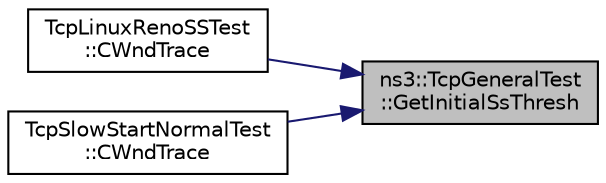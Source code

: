 digraph "ns3::TcpGeneralTest::GetInitialSsThresh"
{
 // LATEX_PDF_SIZE
  edge [fontname="Helvetica",fontsize="10",labelfontname="Helvetica",labelfontsize="10"];
  node [fontname="Helvetica",fontsize="10",shape=record];
  rankdir="RL";
  Node1 [label="ns3::TcpGeneralTest\l::GetInitialSsThresh",height=0.2,width=0.4,color="black", fillcolor="grey75", style="filled", fontcolor="black",tooltip="Get the initial slow start threshold."];
  Node1 -> Node2 [dir="back",color="midnightblue",fontsize="10",style="solid",fontname="Helvetica"];
  Node2 [label="TcpLinuxRenoSSTest\l::CWndTrace",height=0.2,width=0.4,color="black", fillcolor="white", style="filled",URL="$class_tcp_linux_reno_s_s_test.html#a8013359819878fd7a7986587d6f4d05b",tooltip="Tracks the congestion window changes."];
  Node1 -> Node3 [dir="back",color="midnightblue",fontsize="10",style="solid",fontname="Helvetica"];
  Node3 [label="TcpSlowStartNormalTest\l::CWndTrace",height=0.2,width=0.4,color="black", fillcolor="white", style="filled",URL="$class_tcp_slow_start_normal_test.html#afb8a38b1e691a4aedd12c6e6b40e0bd9",tooltip="Trace the cWnd over the slow start."];
}
